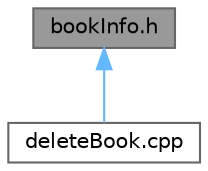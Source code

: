 digraph "bookInfo.h"
{
 // LATEX_PDF_SIZE
  bgcolor="transparent";
  edge [fontname=Helvetica,fontsize=10,labelfontname=Helvetica,labelfontsize=10];
  node [fontname=Helvetica,fontsize=10,shape=box,height=0.2,width=0.4];
  Node1 [label="bookInfo.h",height=0.2,width=0.4,color="gray40", fillcolor="grey60", style="filled", fontcolor="black",tooltip="Header file for the book information display module."];
  Node1 -> Node2 [dir="back",color="steelblue1",style="solid"];
  Node2 [label="deleteBook.cpp",height=0.2,width=0.4,color="grey40", fillcolor="white", style="filled",URL="$deleteBook_8cpp.html",tooltip="Implementation of the book deletion module for Serendipity Booksellers."];
}
